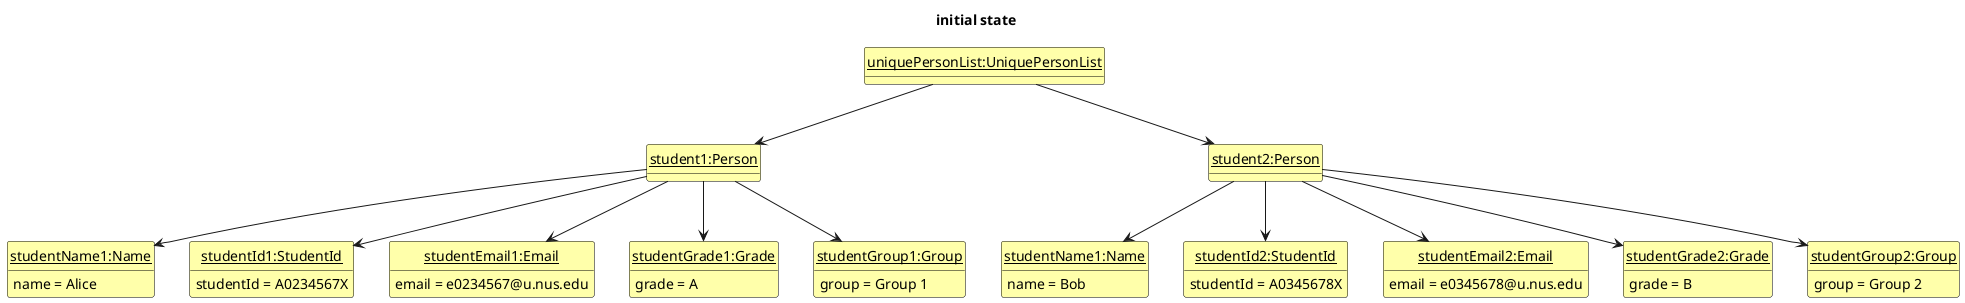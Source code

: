 @startuml
'https://plantuml.com/class-diagram

hide circle
hide methods
skinparam ClassFontColor #000000
skinparam ClassBorderColor #000000
skinparam ClassBackgroundColor #FFFFAA

title initial state

class uniquePersonList as "<u>uniquePersonList:UniquePersonList</u>"
class student1 as "<u>student1:Person</u>" {}
class student2 as "<u>student2:Person</u>" {}
class studentName1 as "<u>studentName1:Name</u>" {
    name = Alice
}
class studentName2 as "<u>studentName1:Name</u>" {
    name = Bob
}
class studentId1 as "<u>studentId1:StudentId</u>" {
    studentId = A0234567X
}
class studentId2 as "<u>studentId2:StudentId</u>" {
    studentId = A0345678X
}
class studentEmail1 as "<u>studentEmail1:Email</u>" {
    email = e0234567@u.nus.edu
}
class studentEmail2 as "<u>studentEmail2:Email</u>" {
    email = e0345678@u.nus.edu
}
class studentGrade1 as "<u>studentGrade1:Grade</u>" {
    grade = A
}
class studentGrade2 as "<u>studentGrade2:Grade</u>" {
    grade = B
}
class studentGroup1 as "<u>studentGroup1:Group</u>" {
    group = Group 1
}
class studentGroup2 as "<u>studentGroup2:Group</u>" {
    group = Group 2
}
student1 -[hidden]right-> student2

uniquePersonList -down-> student1
uniquePersonList -down-> student2
student1 -down-> studentName1
student2 -down-> studentName2
student1 -down-> studentId1
student2 -down-> studentId2
student1 -down-> studentEmail1
student2 -down-> studentEmail2
student1 -down-> studentGrade1
student2 -down-> studentGrade2
student1 -down-> studentGroup1
student2 -down-> studentGroup2
@enduml
